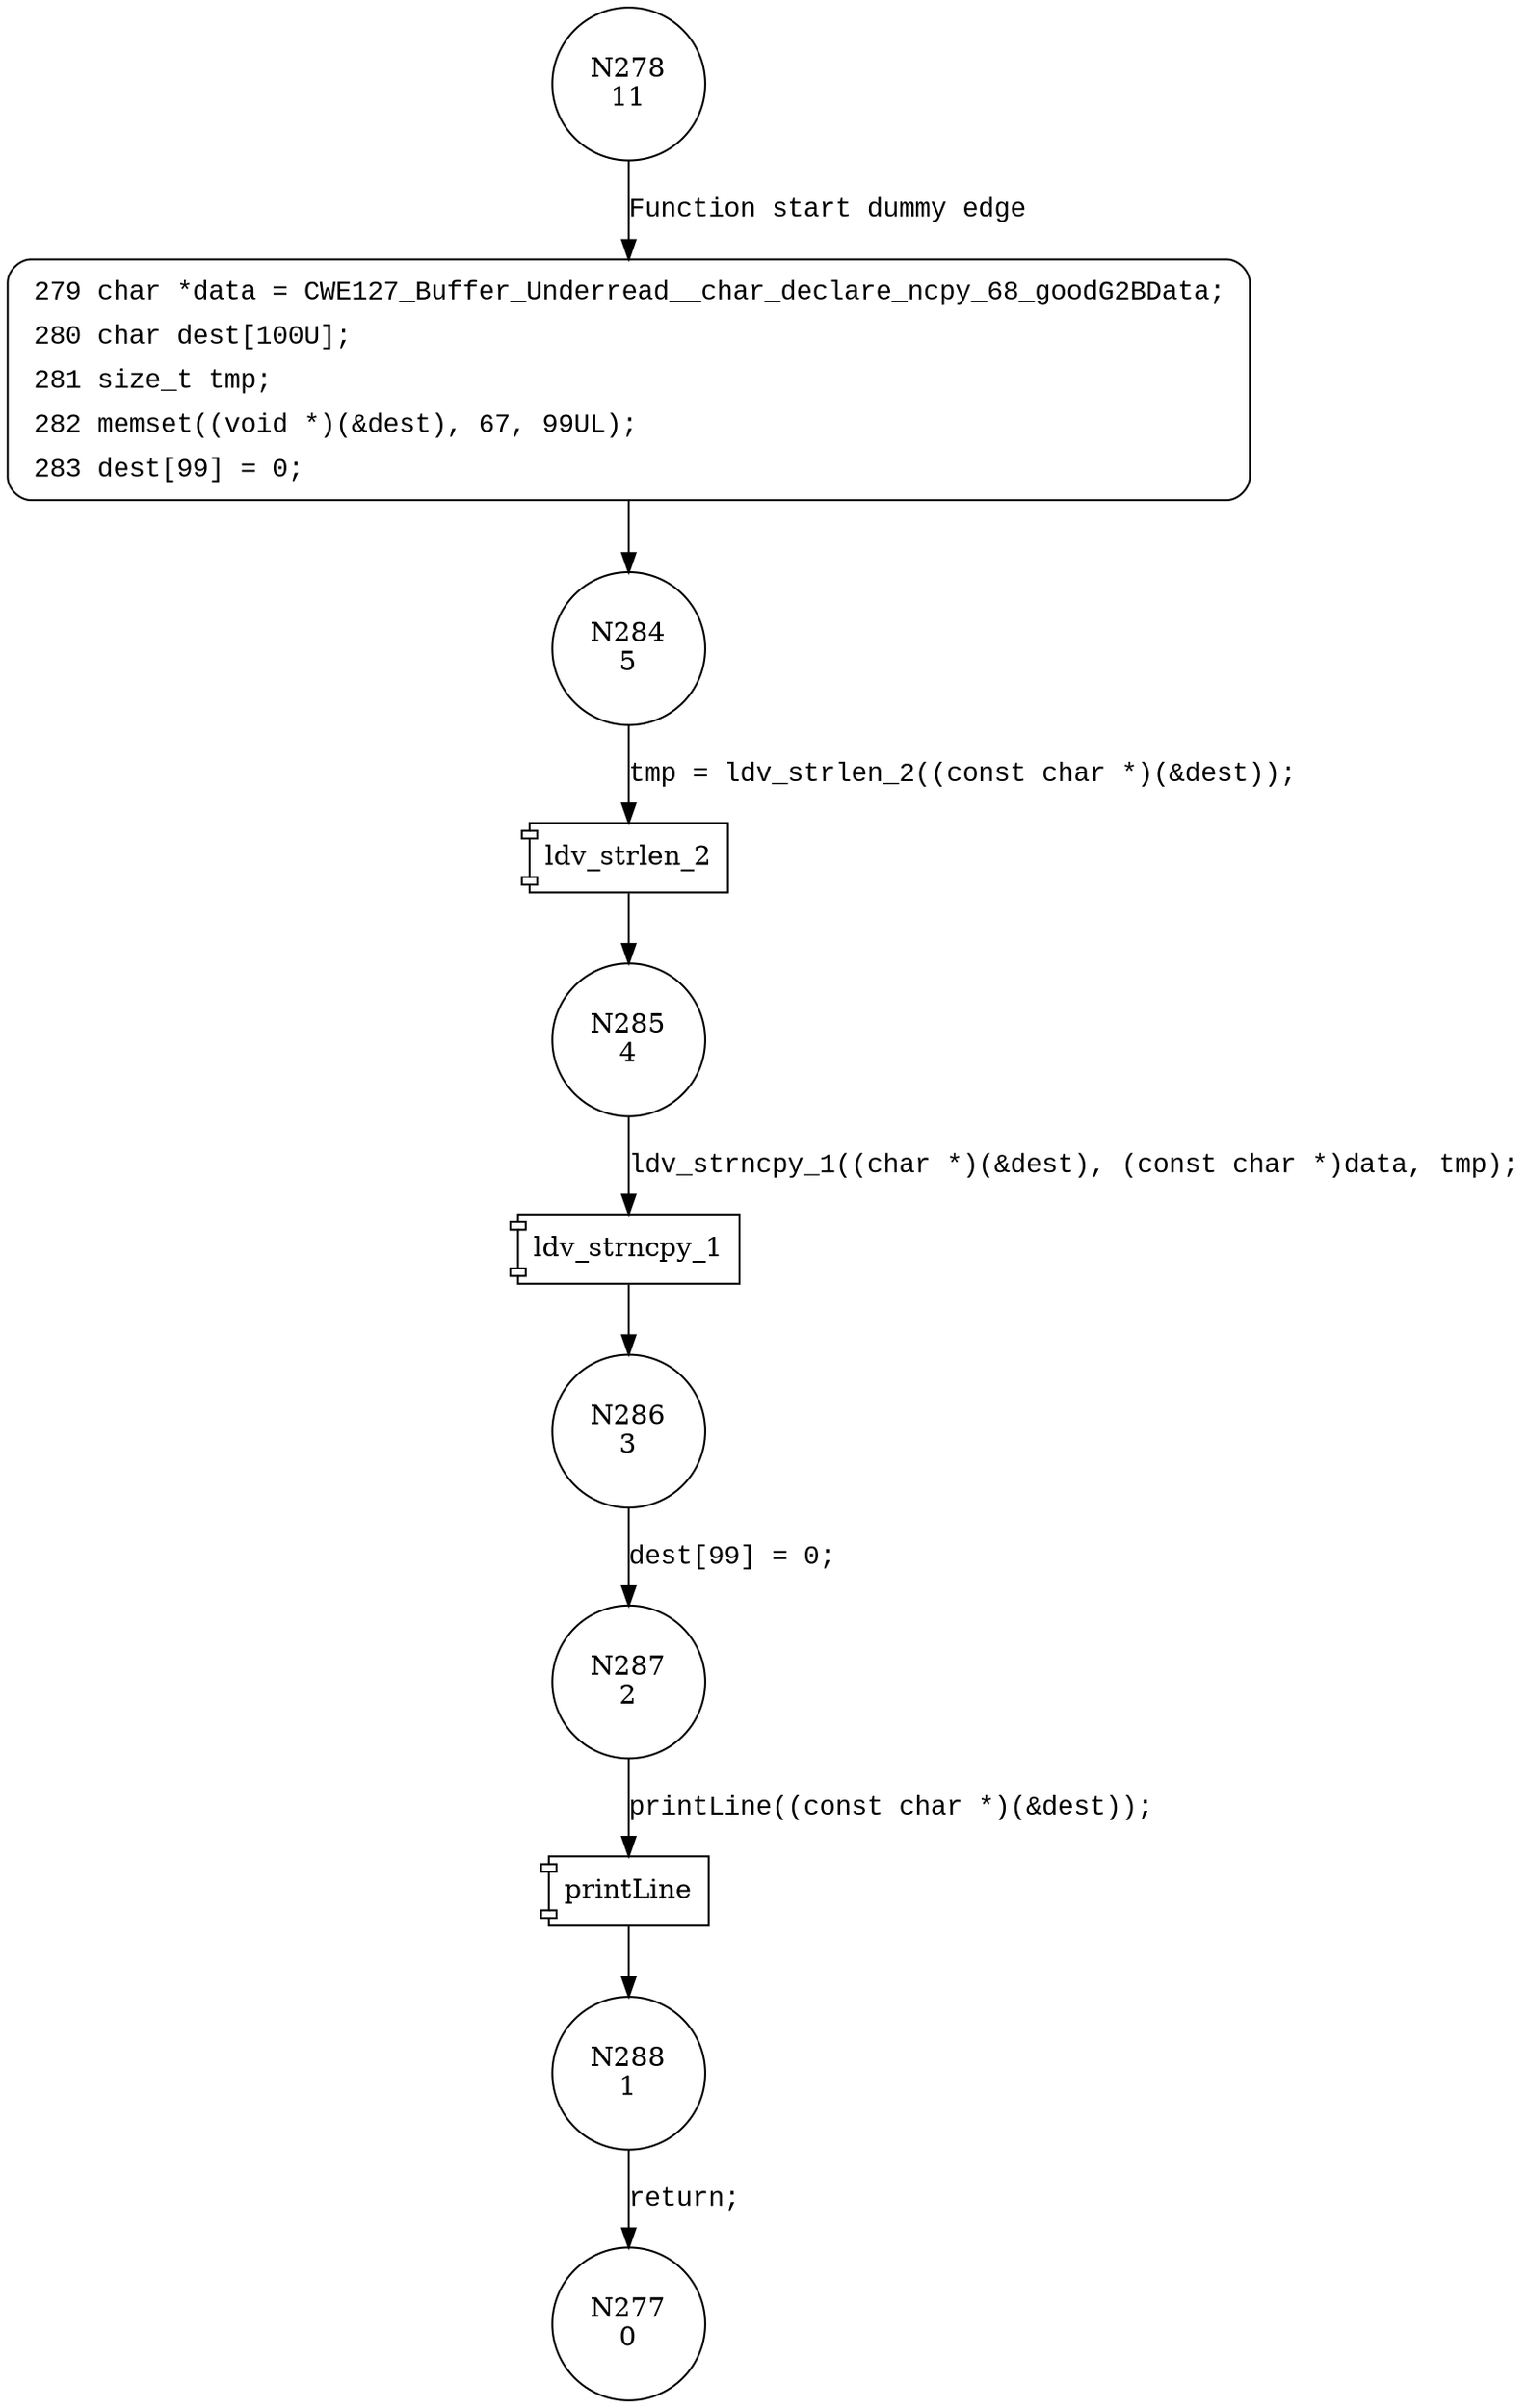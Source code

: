 digraph CWE127_Buffer_Underread__char_declare_ncpy_68b_goodG2BSink {
278 [shape="circle" label="N278\n11"]
279 [shape="circle" label="N279\n10"]
284 [shape="circle" label="N284\n5"]
285 [shape="circle" label="N285\n4"]
286 [shape="circle" label="N286\n3"]
287 [shape="circle" label="N287\n2"]
288 [shape="circle" label="N288\n1"]
277 [shape="circle" label="N277\n0"]
279 [style="filled,bold" penwidth="1" fillcolor="white" fontname="Courier New" shape="Mrecord" label=<<table border="0" cellborder="0" cellpadding="3" bgcolor="white"><tr><td align="right">279</td><td align="left">char *data = CWE127_Buffer_Underread__char_declare_ncpy_68_goodG2BData;</td></tr><tr><td align="right">280</td><td align="left">char dest[100U];</td></tr><tr><td align="right">281</td><td align="left">size_t tmp;</td></tr><tr><td align="right">282</td><td align="left">memset((void *)(&amp;dest), 67, 99UL);</td></tr><tr><td align="right">283</td><td align="left">dest[99] = 0;</td></tr></table>>]
279 -> 284[label=""]
278 -> 279 [label="Function start dummy edge" fontname="Courier New"]
100028 [shape="component" label="ldv_strlen_2"]
284 -> 100028 [label="tmp = ldv_strlen_2((const char *)(&dest));" fontname="Courier New"]
100028 -> 285 [label="" fontname="Courier New"]
100029 [shape="component" label="ldv_strncpy_1"]
285 -> 100029 [label="ldv_strncpy_1((char *)(&dest), (const char *)data, tmp);" fontname="Courier New"]
100029 -> 286 [label="" fontname="Courier New"]
100030 [shape="component" label="printLine"]
287 -> 100030 [label="printLine((const char *)(&dest));" fontname="Courier New"]
100030 -> 288 [label="" fontname="Courier New"]
286 -> 287 [label="dest[99] = 0;" fontname="Courier New"]
288 -> 277 [label="return;" fontname="Courier New"]
}